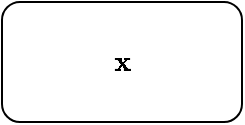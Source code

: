 <mxfile version="23.1.6" type="github">
  <diagram name="Page-1" id="dU-dnFTunSyXHDUeYEFi">
    <mxGraphModel dx="394" dy="286" grid="1" gridSize="10" guides="1" tooltips="1" connect="1" arrows="1" fold="1" page="1" pageScale="1" pageWidth="850" pageHeight="1100" math="1" shadow="0">
      <root>
        <mxCell id="0" />
        <mxCell id="1" parent="0" />
        <mxCell id="YuqXfMFWX_keywvnFie5-1" value="" style="rounded=1;whiteSpace=wrap;html=1;" vertex="1" parent="1">
          <mxGeometry x="60" y="210" width="120" height="60" as="geometry" />
        </mxCell>
        <mxCell id="YuqXfMFWX_keywvnFie5-7" value="$$\mathbf{x}$$" style="text;html=1;align=center;verticalAlign=middle;whiteSpace=wrap;rounded=0;" vertex="1" parent="1">
          <mxGeometry x="90" y="225" width="60" height="30" as="geometry" />
        </mxCell>
      </root>
    </mxGraphModel>
  </diagram>
</mxfile>
